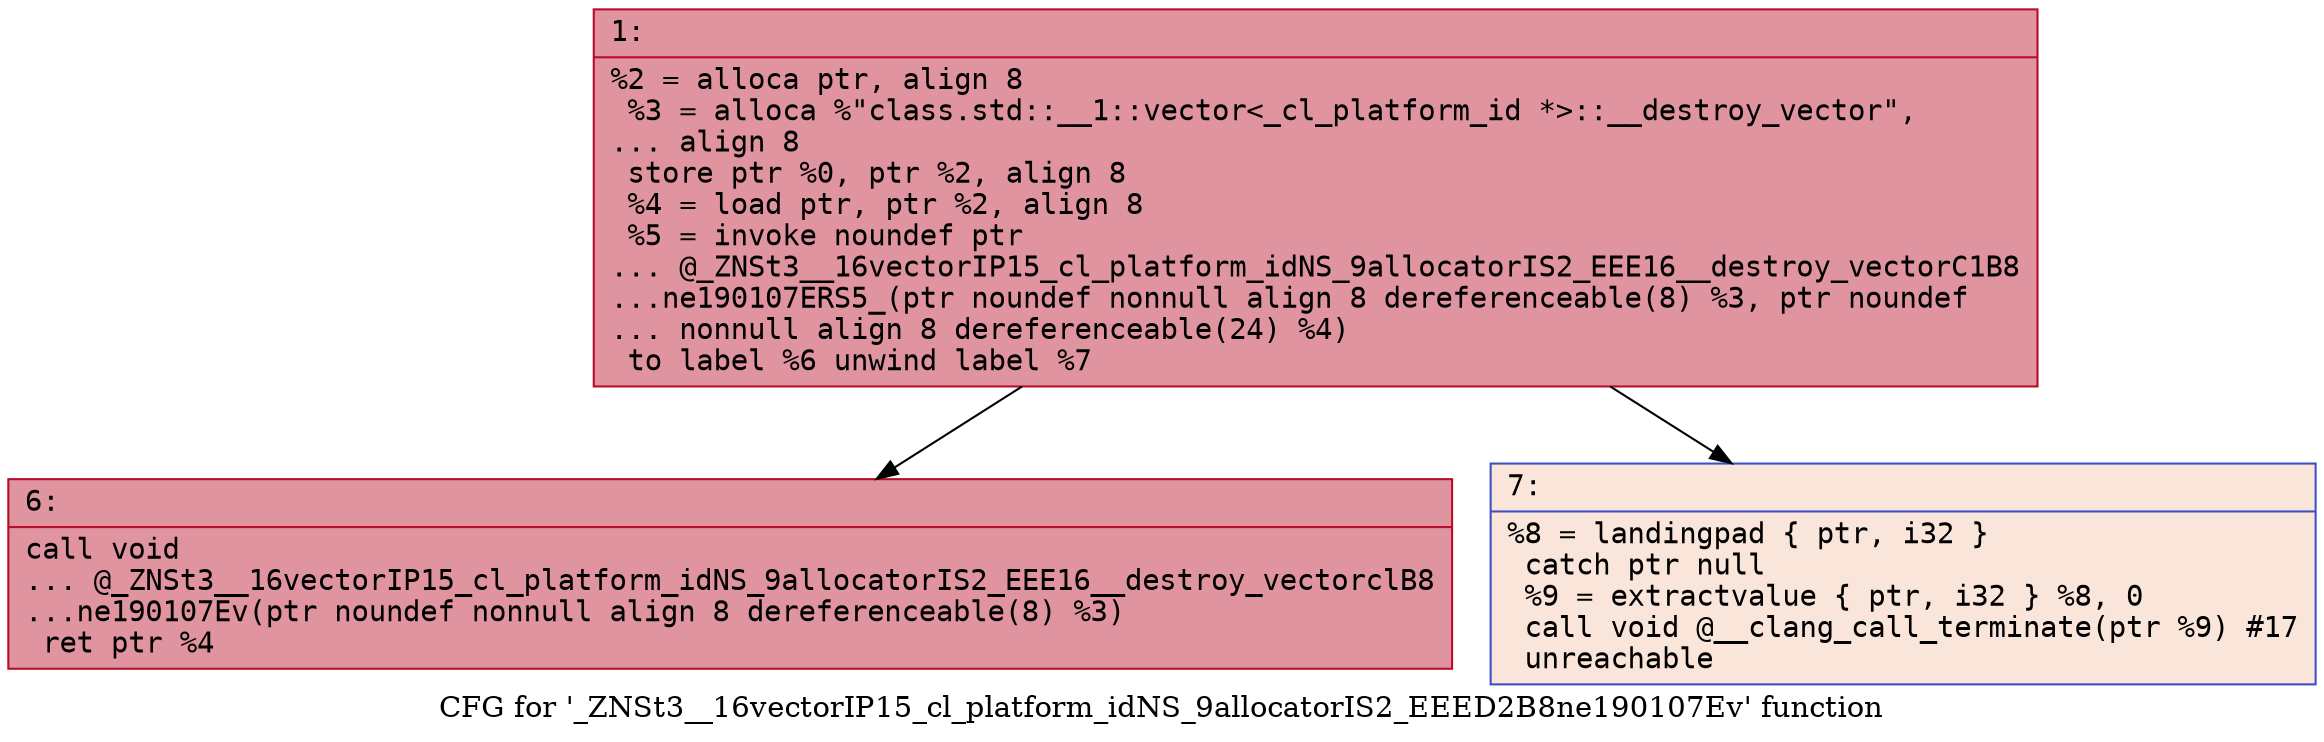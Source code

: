 digraph "CFG for '_ZNSt3__16vectorIP15_cl_platform_idNS_9allocatorIS2_EEED2B8ne190107Ev' function" {
	label="CFG for '_ZNSt3__16vectorIP15_cl_platform_idNS_9allocatorIS2_EEED2B8ne190107Ev' function";

	Node0x600000635e00 [shape=record,color="#b70d28ff", style=filled, fillcolor="#b70d2870" fontname="Courier",label="{1:\l|  %2 = alloca ptr, align 8\l  %3 = alloca %\"class.std::__1::vector\<_cl_platform_id *\>::__destroy_vector\",\l... align 8\l  store ptr %0, ptr %2, align 8\l  %4 = load ptr, ptr %2, align 8\l  %5 = invoke noundef ptr\l... @_ZNSt3__16vectorIP15_cl_platform_idNS_9allocatorIS2_EEE16__destroy_vectorC1B8\l...ne190107ERS5_(ptr noundef nonnull align 8 dereferenceable(8) %3, ptr noundef\l... nonnull align 8 dereferenceable(24) %4)\l          to label %6 unwind label %7\l}"];
	Node0x600000635e00 -> Node0x600000635e50[tooltip="1 -> 6\nProbability 100.00%" ];
	Node0x600000635e00 -> Node0x600000635ea0[tooltip="1 -> 7\nProbability 0.00%" ];
	Node0x600000635e50 [shape=record,color="#b70d28ff", style=filled, fillcolor="#b70d2870" fontname="Courier",label="{6:\l|  call void\l... @_ZNSt3__16vectorIP15_cl_platform_idNS_9allocatorIS2_EEE16__destroy_vectorclB8\l...ne190107Ev(ptr noundef nonnull align 8 dereferenceable(8) %3)\l  ret ptr %4\l}"];
	Node0x600000635ea0 [shape=record,color="#3d50c3ff", style=filled, fillcolor="#f4c5ad70" fontname="Courier",label="{7:\l|  %8 = landingpad \{ ptr, i32 \}\l          catch ptr null\l  %9 = extractvalue \{ ptr, i32 \} %8, 0\l  call void @__clang_call_terminate(ptr %9) #17\l  unreachable\l}"];
}
